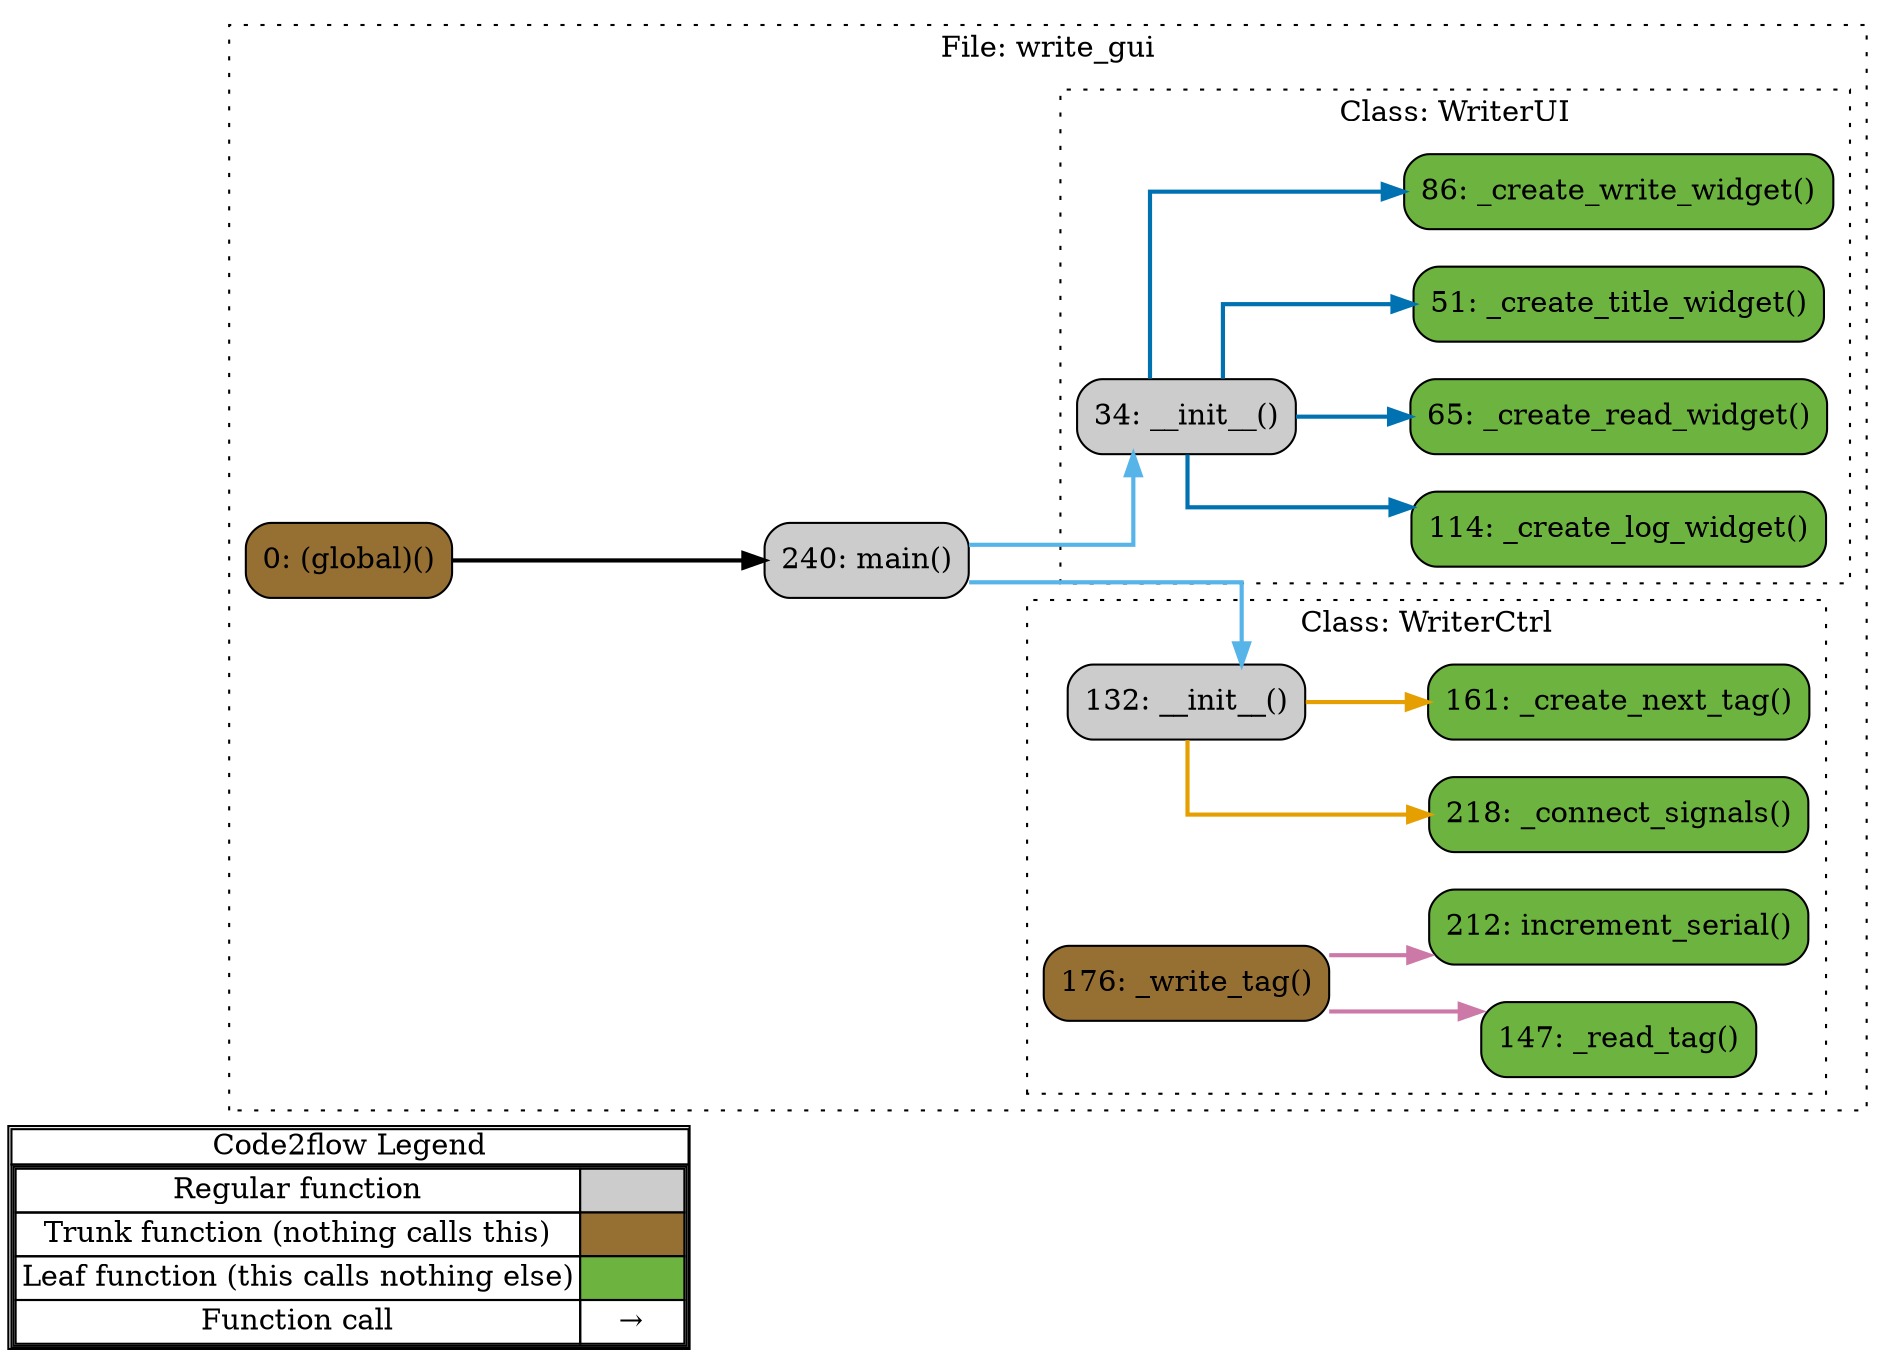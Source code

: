 digraph G {
concentrate=true;
splines="ortho";
rankdir="LR";
subgraph legend{
    rank = min;
    label = "legend";
    Legend [shape=none, margin=0, label = <
        <table cellspacing="0" cellpadding="0" border="1"><tr><td>Code2flow Legend</td></tr><tr><td>
        <table cellspacing="0">
        <tr><td>Regular function</td><td width="50px" bgcolor='#cccccc'></td></tr>
        <tr><td>Trunk function (nothing calls this)</td><td bgcolor='#966F33'></td></tr>
        <tr><td>Leaf function (this calls nothing else)</td><td bgcolor='#6db33f'></td></tr>
        <tr><td>Function call</td><td><font color='black'>&#8594;</font></td></tr>
        </table></td></tr></table>
        >];
}node_09050508 [label="0: (global)()" name="write_gui::(global)" shape="rect" style="rounded,filled" fillcolor="#966F33" ];
node_6cba7129 [label="132: __init__()" name="write_gui::WriterCtrl.__init__" shape="rect" style="rounded,filled" fillcolor="#cccccc" ];
node_1b1549f1 [label="218: _connect_signals()" name="write_gui::WriterCtrl._connect_signals" shape="rect" style="rounded,filled" fillcolor="#6db33f" ];
node_25ad94af [label="161: _create_next_tag()" name="write_gui::WriterCtrl._create_next_tag" shape="rect" style="rounded,filled" fillcolor="#6db33f" ];
node_0f6eba74 [label="147: _read_tag()" name="write_gui::WriterCtrl._read_tag" shape="rect" style="rounded,filled" fillcolor="#6db33f" ];
node_3f39a2c7 [label="176: _write_tag()" name="write_gui::WriterCtrl._write_tag" shape="rect" style="rounded,filled" fillcolor="#966F33" ];
node_b9a99781 [label="212: increment_serial()" name="write_gui::WriterCtrl.increment_serial" shape="rect" style="rounded,filled" fillcolor="#6db33f" ];
node_e57deb35 [label="34: __init__()" name="write_gui::WriterUI.__init__" shape="rect" style="rounded,filled" fillcolor="#cccccc" ];
node_82834b38 [label="114: _create_log_widget()" name="write_gui::WriterUI._create_log_widget" shape="rect" style="rounded,filled" fillcolor="#6db33f" ];
node_44e4de94 [label="65: _create_read_widget()" name="write_gui::WriterUI._create_read_widget" shape="rect" style="rounded,filled" fillcolor="#6db33f" ];
node_0338fc0a [label="51: _create_title_widget()" name="write_gui::WriterUI._create_title_widget" shape="rect" style="rounded,filled" fillcolor="#6db33f" ];
node_1a562658 [label="86: _create_write_widget()" name="write_gui::WriterUI._create_write_widget" shape="rect" style="rounded,filled" fillcolor="#6db33f" ];
node_76c1704a [label="240: main()" name="write_gui::main" shape="rect" style="rounded,filled" fillcolor="#cccccc" ];
node_09050508 -> node_76c1704a [color="#000000" penwidth="2"];
node_6cba7129 -> node_1b1549f1 [color="#E69F00" penwidth="2"];
node_6cba7129 -> node_25ad94af [color="#E69F00" penwidth="2"];
node_3f39a2c7 -> node_0f6eba74 [color="#CC79A7" penwidth="2"];
node_3f39a2c7 -> node_b9a99781 [color="#CC79A7" penwidth="2"];
node_e57deb35 -> node_82834b38 [color="#0072B2" penwidth="2"];
node_e57deb35 -> node_44e4de94 [color="#0072B2" penwidth="2"];
node_e57deb35 -> node_0338fc0a [color="#0072B2" penwidth="2"];
node_e57deb35 -> node_1a562658 [color="#0072B2" penwidth="2"];
node_76c1704a -> node_6cba7129 [color="#56B4E9" penwidth="2"];
node_76c1704a -> node_e57deb35 [color="#56B4E9" penwidth="2"];
subgraph cluster_d75f41bb {
    node_76c1704a node_09050508;
    label="File: write_gui";
    name="write_gui";
    style="filled";
    graph[style=dotted];
    subgraph cluster_1ad4ddcf {
        node_e57deb35 node_0338fc0a node_44e4de94 node_1a562658 node_82834b38;
        label="Class: WriterUI";
        name="WriterUI";
        style="filled";
        graph[style=dotted];
    };
    subgraph cluster_a1280413 {
        node_6cba7129 node_0f6eba74 node_25ad94af node_3f39a2c7 node_b9a99781 node_1b1549f1;
        label="Class: WriterCtrl";
        name="WriterCtrl";
        style="filled";
        graph[style=dotted];
    };
};
}
